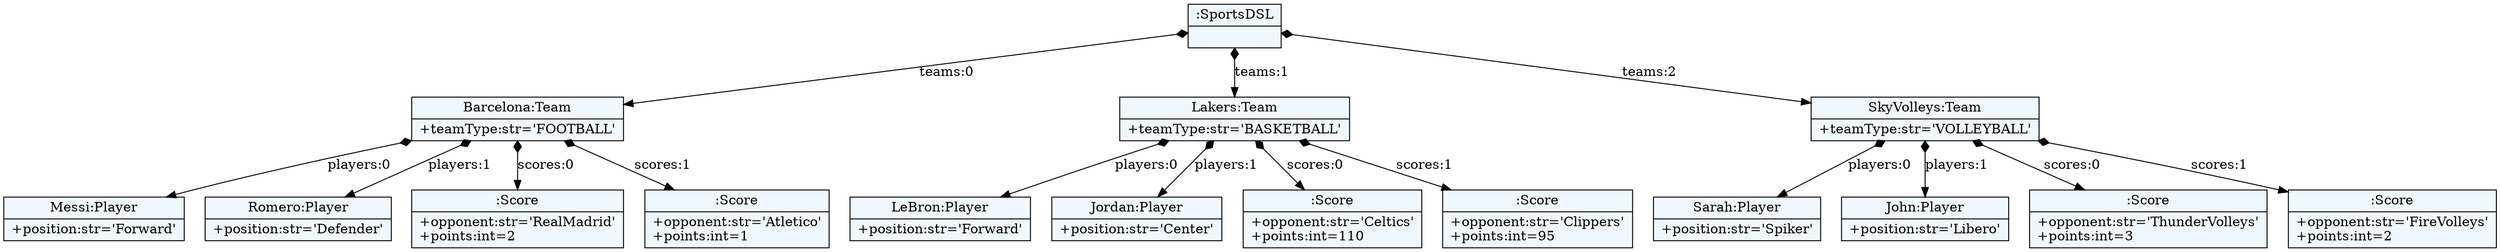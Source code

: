 
    digraph textX {
    fontname = "Bitstream Vera Sans"
    fontsize = 8
    node[
        shape=record,
        style=filled,
        fillcolor=aliceblue
    ]
    nodesep = 0.3
    edge[dir=black,arrowtail=empty]


134754697817552 -> 134754697817744 [label="teams:0" arrowtail=diamond dir=both]
134754697817744 -> 134754697817888 [label="players:0" arrowtail=diamond dir=both]
134754697817888[label="{Messi:Player|+position:str='Forward'\l}"]
134754697817744 -> 134754697817984 [label="players:1" arrowtail=diamond dir=both]
134754697817984[label="{Romero:Player|+position:str='Defender'\l}"]
134754697817744 -> 134754697818080 [label="scores:0" arrowtail=diamond dir=both]
134754697818080[label="{:Score|+opponent:str='RealMadrid'\l+points:int=2\l}"]
134754697817744 -> 134754697818176 [label="scores:1" arrowtail=diamond dir=both]
134754697818176[label="{:Score|+opponent:str='Atletico'\l+points:int=1\l}"]
134754697817744[label="{Barcelona:Team|+teamType:str='FOOTBALL'\l}"]
134754697817552 -> 134754697817792 [label="teams:1" arrowtail=diamond dir=both]
134754697817792 -> 134754697818320 [label="players:0" arrowtail=diamond dir=both]
134754697818320[label="{LeBron:Player|+position:str='Forward'\l}"]
134754697817792 -> 134754697818416 [label="players:1" arrowtail=diamond dir=both]
134754697818416[label="{Jordan:Player|+position:str='Center'\l}"]
134754697817792 -> 134754697818512 [label="scores:0" arrowtail=diamond dir=both]
134754697818512[label="{:Score|+opponent:str='Celtics'\l+points:int=110\l}"]
134754697817792 -> 134754697789248 [label="scores:1" arrowtail=diamond dir=both]
134754697789248[label="{:Score|+opponent:str='Clippers'\l+points:int=95\l}"]
134754697817792[label="{Lakers:Team|+teamType:str='BASKETBALL'\l}"]
134754697817552 -> 134754697783584 [label="teams:2" arrowtail=diamond dir=both]
134754697783584 -> 134754697817840 [label="players:0" arrowtail=diamond dir=both]
134754697817840[label="{Sarah:Player|+position:str='Spiker'\l}"]
134754697783584 -> 134754697818608 [label="players:1" arrowtail=diamond dir=both]
134754697818608[label="{John:Player|+position:str='Libero'\l}"]
134754697783584 -> 134754697818704 [label="scores:0" arrowtail=diamond dir=both]
134754697818704[label="{:Score|+opponent:str='ThunderVolleys'\l+points:int=3\l}"]
134754697783584 -> 134754697818800 [label="scores:1" arrowtail=diamond dir=both]
134754697818800[label="{:Score|+opponent:str='FireVolleys'\l+points:int=2\l}"]
134754697783584[label="{SkyVolleys:Team|+teamType:str='VOLLEYBALL'\l}"]
134754697817552[label="{:SportsDSL|}"]

}
